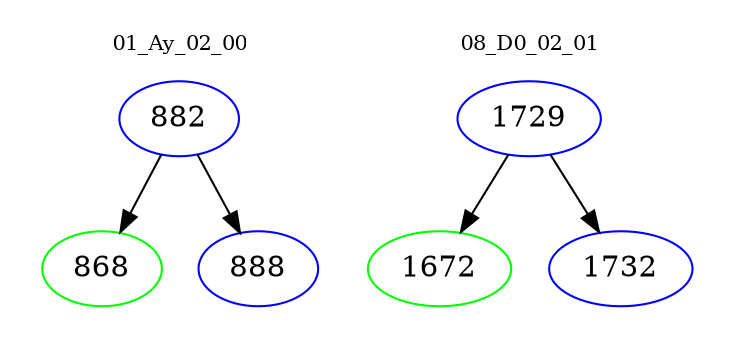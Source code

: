 digraph{
subgraph cluster_0 {
color = white
label = "01_Ay_02_00";
fontsize=10;
T0_882 [label="882", color="blue"]
T0_882 -> T0_868 [color="black"]
T0_868 [label="868", color="green"]
T0_882 -> T0_888 [color="black"]
T0_888 [label="888", color="blue"]
}
subgraph cluster_1 {
color = white
label = "08_D0_02_01";
fontsize=10;
T1_1729 [label="1729", color="blue"]
T1_1729 -> T1_1672 [color="black"]
T1_1672 [label="1672", color="green"]
T1_1729 -> T1_1732 [color="black"]
T1_1732 [label="1732", color="blue"]
}
}
